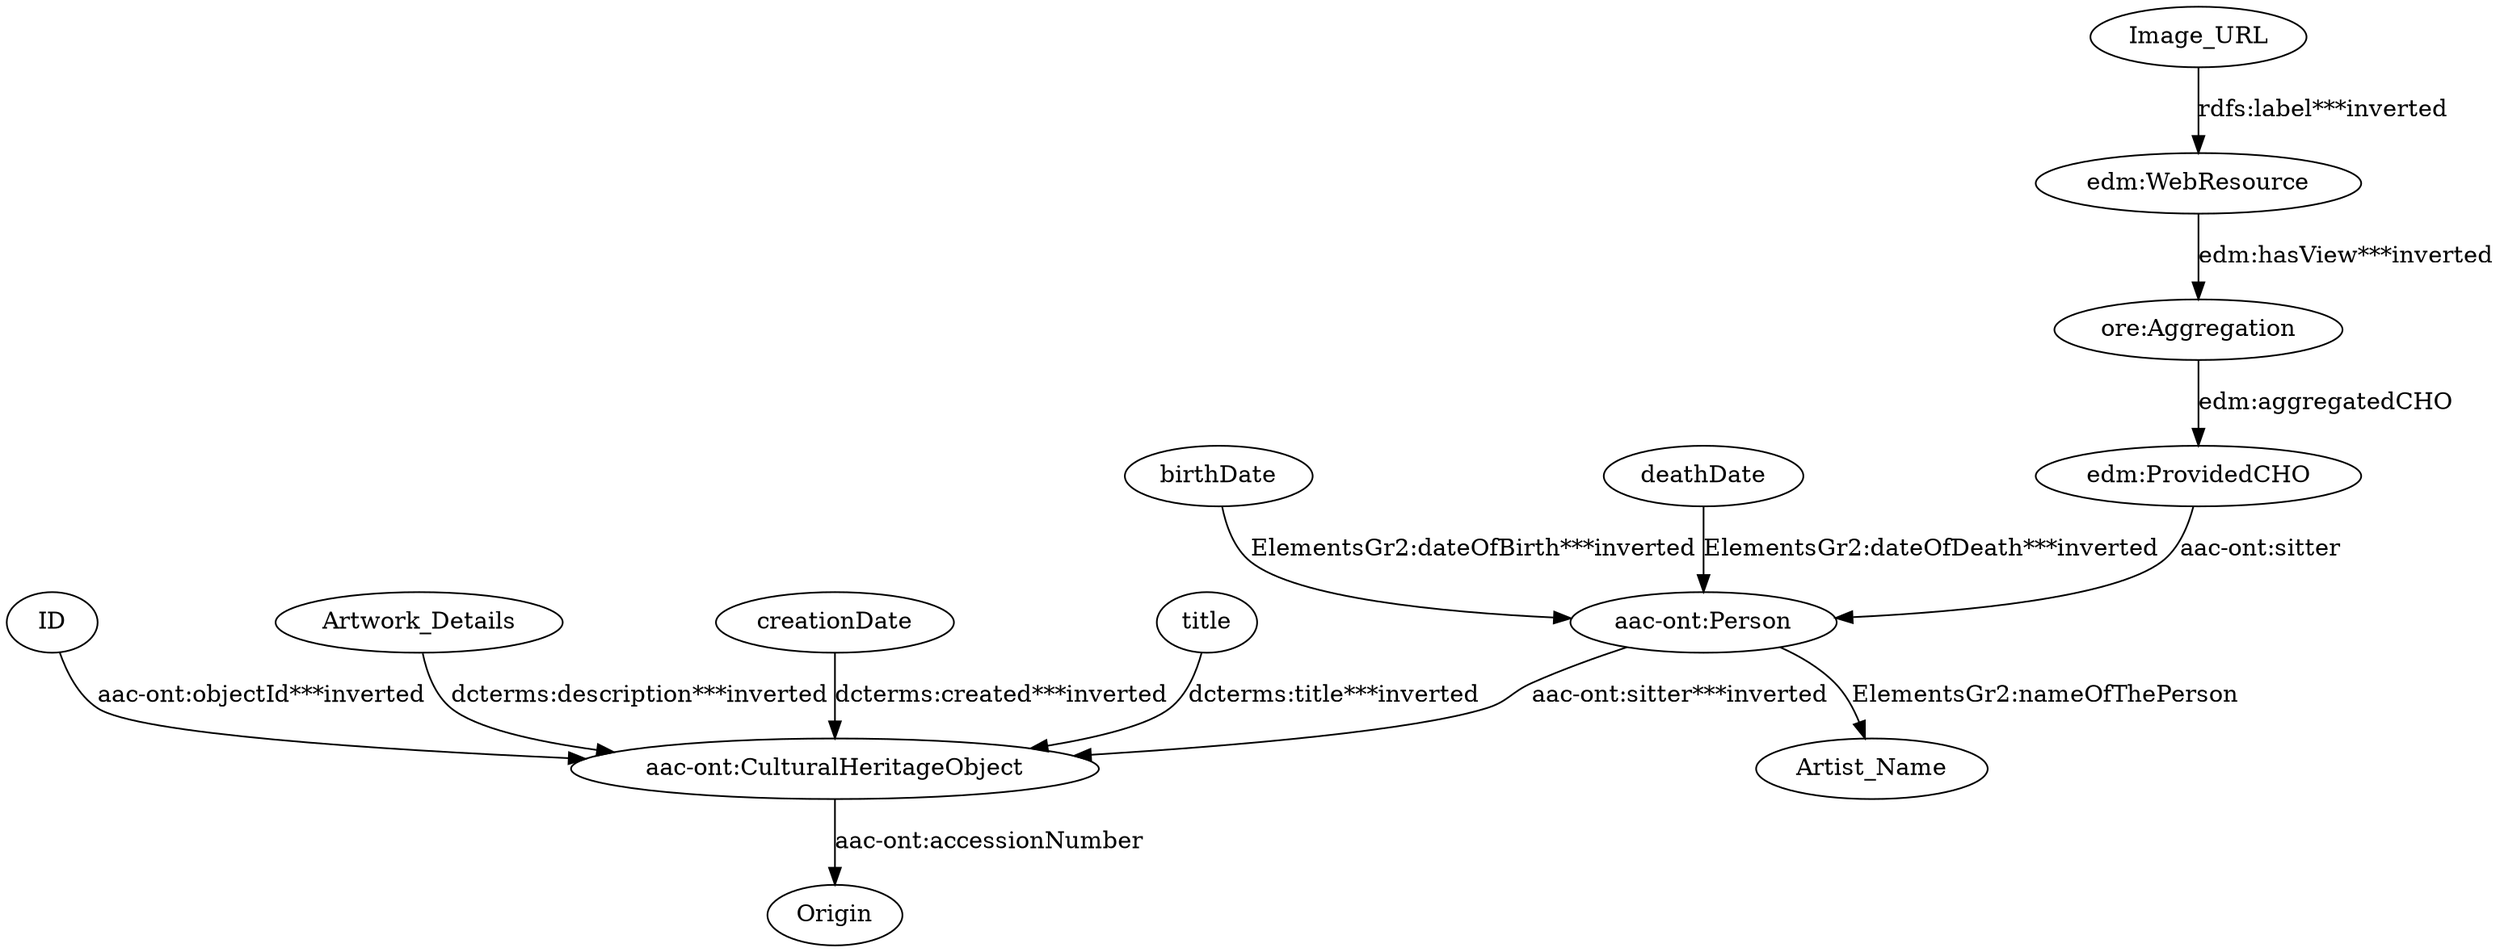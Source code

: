 digraph {
  Artwork_Details [type=attribute_name,label=Artwork_Details]
  "aac-ont:CulturalHeritageObject1" [type=class_uri,label="aac-ont:CulturalHeritageObject"]
  ID [type=attribute_name,label=ID]
  Image_URL [type=attribute_name,label=Image_URL]
  "edm:WebResource1" [type=class_uri,label="edm:WebResource"]
  Origin [type=attribute_name,label=Origin]
  "aac-ont:Person1" [type=class_uri,label="aac-ont:Person"]
  Artist_Name [type=attribute_name,label=Artist_Name]
  birthDate [type=attribute_name,label=birthDate]
  creationDate [type=attribute_name,label=creationDate]
  deathDate [type=attribute_name,label=deathDate]
  "edm:ProvidedCHO" [type=class_uri,label="edm:ProvidedCHO"]
  "ore:Aggregation" [type=class_uri,label="ore:Aggregation"]
  title [type=attribute_name,label=title]
  Artwork_Details -> "aac-ont:CulturalHeritageObject1" [type=st_property_uri,label="dcterms:description***inverted",weight=1]
  ID -> "aac-ont:CulturalHeritageObject1" [type=st_property_uri,label="aac-ont:objectId***inverted",weight=1]
  Image_URL -> "edm:WebResource1" [type=st_property_uri,label="rdfs:label***inverted",weight=1]
  "aac-ont:CulturalHeritageObject1" -> Origin [label="aac-ont:accessionNumber",type=st_property_uri]
  "aac-ont:Person1" -> Artist_Name [label="ElementsGr2:nameOfThePerson",type=st_property_uri]
  "aac-ont:Person1" -> "aac-ont:CulturalHeritageObject1" [type=direct_property_uri,label="aac-ont:sitter***inverted",weight=1]
  birthDate -> "aac-ont:Person1" [type=st_property_uri,label="ElementsGr2:dateOfBirth***inverted",weight=1]
  creationDate -> "aac-ont:CulturalHeritageObject1" [type=st_property_uri,label="dcterms:created***inverted",weight=1]
  deathDate -> "aac-ont:Person1" [type=st_property_uri,label="ElementsGr2:dateOfDeath***inverted",weight=1]
  "edm:ProvidedCHO" -> "aac-ont:Person1" [label="aac-ont:sitter",type=direct_property_uri,weight=1]
  "edm:WebResource1" -> "ore:Aggregation" [type=direct_property_uri,label="edm:hasView***inverted",weight=1]
  "ore:Aggregation" -> "edm:ProvidedCHO" [label="edm:aggregatedCHO",type=direct_property_uri,weight=1]
  title -> "aac-ont:CulturalHeritageObject1" [type=st_property_uri,label="dcterms:title***inverted",weight=1]
}

